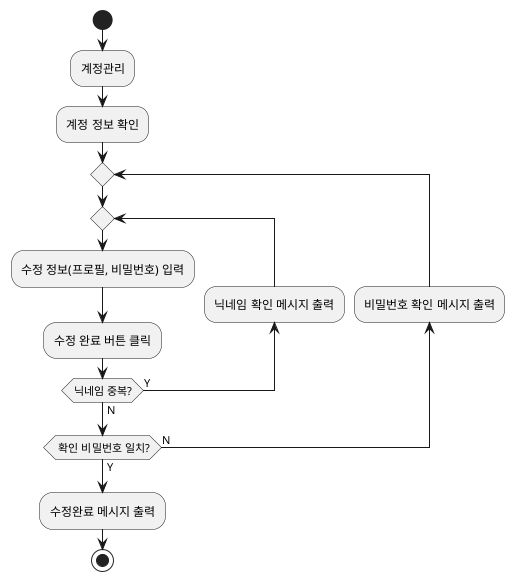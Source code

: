 @startuml
start
:계정관리;
:계정 정보 확인;
repeat
repeat
:수정 정보(프로필, 비밀번호) 입력;
:수정 완료 버튼 클릭;
backward:닉네임 확인 메시지 출력;
repeat while (닉네임 중복?) is (Y) not (N)
backward:비밀번호 확인 메시지 출력;
repeat while ( 확인 비밀번호 일치?) is (N) not (Y)
:수정완료 메시지 출력;
stop
@enduml